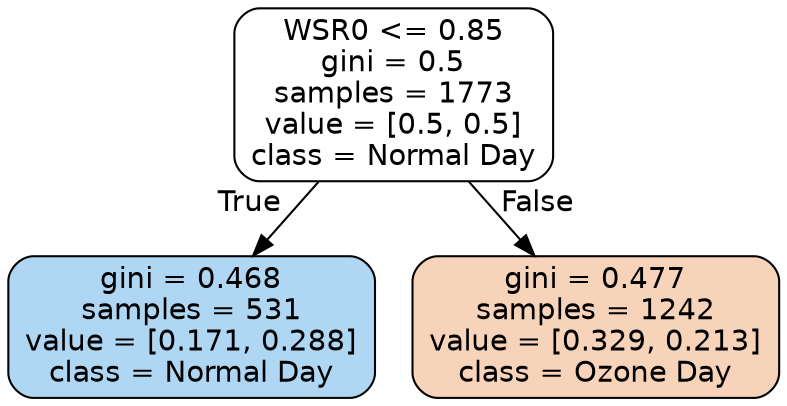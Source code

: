 digraph Tree {
node [shape=box, style="filled, rounded", color="black", fontname=helvetica] ;
edge [fontname=helvetica] ;
0 [label="WSR0 <= 0.85\ngini = 0.5\nsamples = 1773\nvalue = [0.5, 0.5]\nclass = Normal Day", fillcolor="#ffffff"] ;
1 [label="gini = 0.468\nsamples = 531\nvalue = [0.171, 0.288]\nclass = Normal Day", fillcolor="#afd7f4"] ;
0 -> 1 [labeldistance=2.5, labelangle=45, headlabel="True"] ;
2 [label="gini = 0.477\nsamples = 1242\nvalue = [0.329, 0.213]\nclass = Ozone Day", fillcolor="#f6d3b9"] ;
0 -> 2 [labeldistance=2.5, labelangle=-45, headlabel="False"] ;
}